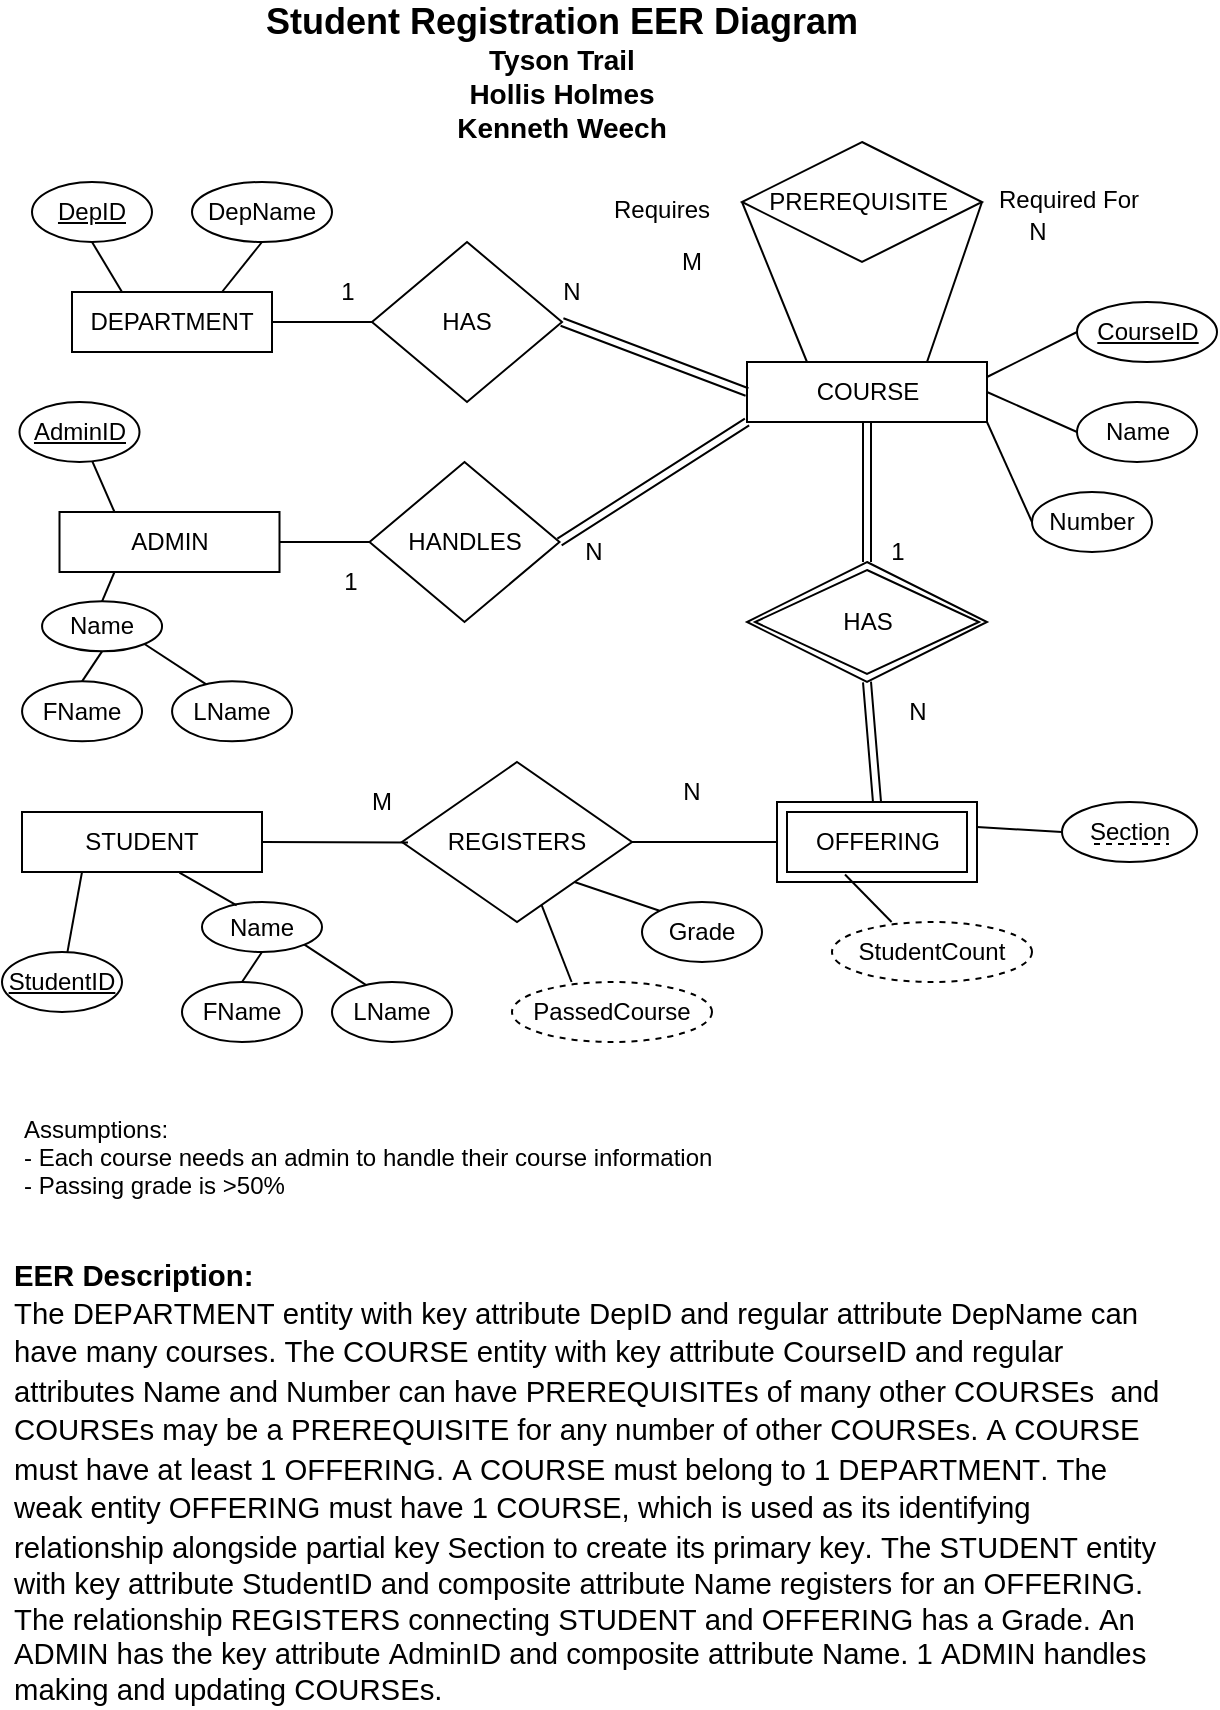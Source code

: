 <mxfile version="20.3.0" type="device"><diagram id="Jwyi4W7dqsdxZ-hLe8Ct" name="Page-1"><mxGraphModel dx="1414" dy="985" grid="1" gridSize="10" guides="1" tooltips="1" connect="1" arrows="1" fold="1" page="1" pageScale="1" pageWidth="850" pageHeight="1100" math="0" shadow="0"><root><mxCell id="0"/><mxCell id="1" parent="0"/><mxCell id="THnXxhQ0MhFMHhrLHTMq-2" value="STUDENT" style="rounded=0;whiteSpace=wrap;html=1;" parent="1" vertex="1"><mxGeometry x="140" y="465" width="120" height="30" as="geometry"/></mxCell><mxCell id="THnXxhQ0MhFMHhrLHTMq-6" value="&lt;u&gt;StudentID&lt;/u&gt;" style="ellipse;whiteSpace=wrap;html=1;" parent="1" vertex="1"><mxGeometry x="130" y="535" width="60" height="30" as="geometry"/></mxCell><mxCell id="THnXxhQ0MhFMHhrLHTMq-7" value="Name" style="ellipse;whiteSpace=wrap;html=1;" parent="1" vertex="1"><mxGeometry x="230" y="510" width="60" height="25" as="geometry"/></mxCell><mxCell id="THnXxhQ0MhFMHhrLHTMq-29" value="" style="endArrow=none;html=1;rounded=0;exitX=0.25;exitY=1;exitDx=0;exitDy=0;" parent="1" source="THnXxhQ0MhFMHhrLHTMq-2" target="THnXxhQ0MhFMHhrLHTMq-6" edge="1"><mxGeometry width="50" height="50" relative="1" as="geometry"><mxPoint x="170" y="510" as="sourcePoint"/><mxPoint x="170" y="570" as="targetPoint"/></mxGeometry></mxCell><mxCell id="THnXxhQ0MhFMHhrLHTMq-30" value="" style="endArrow=none;html=1;rounded=0;exitX=0.656;exitY=1.011;exitDx=0;exitDy=0;exitPerimeter=0;entryX=0.289;entryY=0.067;entryDx=0;entryDy=0;entryPerimeter=0;" parent="1" source="THnXxhQ0MhFMHhrLHTMq-2" target="THnXxhQ0MhFMHhrLHTMq-7" edge="1"><mxGeometry width="50" height="50" relative="1" as="geometry"><mxPoint x="170" y="465" as="sourcePoint"/><mxPoint x="230" y="430" as="targetPoint"/></mxGeometry></mxCell><mxCell id="THnXxhQ0MhFMHhrLHTMq-33" value="REGISTERS" style="rhombus;whiteSpace=wrap;html=1;" parent="1" vertex="1"><mxGeometry x="330" y="440" width="115" height="80" as="geometry"/></mxCell><mxCell id="THnXxhQ0MhFMHhrLHTMq-34" value="" style="endArrow=none;html=1;rounded=0;exitX=1;exitY=0.5;exitDx=0;exitDy=0;entryX=0.026;entryY=0.503;entryDx=0;entryDy=0;entryPerimeter=0;" parent="1" source="THnXxhQ0MhFMHhrLHTMq-2" target="THnXxhQ0MhFMHhrLHTMq-33" edge="1"><mxGeometry width="50" height="50" relative="1" as="geometry"><mxPoint x="450.63" y="604.94" as="sourcePoint"/><mxPoint x="459.38" y="434.94" as="targetPoint"/></mxGeometry></mxCell><mxCell id="THnXxhQ0MhFMHhrLHTMq-35" value="" style="endArrow=none;html=1;rounded=0;exitX=1;exitY=0.5;exitDx=0;exitDy=0;entryX=0;entryY=0.5;entryDx=0;entryDy=0;" parent="1" source="THnXxhQ0MhFMHhrLHTMq-33" target="THnXxhQ0MhFMHhrLHTMq-81" edge="1"><mxGeometry width="50" height="50" relative="1" as="geometry"><mxPoint x="450.63" y="604.94" as="sourcePoint"/><mxPoint x="532.5" y="530" as="targetPoint"/></mxGeometry></mxCell><mxCell id="THnXxhQ0MhFMHhrLHTMq-65" value="M" style="text;html=1;strokeColor=none;fillColor=none;align=center;verticalAlign=middle;whiteSpace=wrap;rounded=0;" parent="1" vertex="1"><mxGeometry x="290" y="445" width="60" height="30" as="geometry"/></mxCell><mxCell id="THnXxhQ0MhFMHhrLHTMq-66" value="N" style="text;html=1;strokeColor=none;fillColor=none;align=center;verticalAlign=middle;whiteSpace=wrap;rounded=0;" parent="1" vertex="1"><mxGeometry x="445" y="440" width="60" height="30" as="geometry"/></mxCell><mxCell id="THnXxhQ0MhFMHhrLHTMq-70" value="Grade" style="ellipse;whiteSpace=wrap;html=1;" parent="1" vertex="1"><mxGeometry x="450" y="510" width="60" height="30" as="geometry"/></mxCell><mxCell id="THnXxhQ0MhFMHhrLHTMq-71" value="FName" style="ellipse;whiteSpace=wrap;html=1;" parent="1" vertex="1"><mxGeometry x="220" y="550" width="60" height="30" as="geometry"/></mxCell><mxCell id="THnXxhQ0MhFMHhrLHTMq-72" value="" style="endArrow=none;html=1;rounded=0;entryX=0.285;entryY=0.051;entryDx=0;entryDy=0;exitX=1;exitY=1;exitDx=0;exitDy=0;entryPerimeter=0;" parent="1" source="THnXxhQ0MhFMHhrLHTMq-7" target="jplh3f8KErbujoltJBJB-2" edge="1"><mxGeometry width="50" height="50" relative="1" as="geometry"><mxPoint x="240" y="560" as="sourcePoint"/><mxPoint x="260" y="605" as="targetPoint"/></mxGeometry></mxCell><mxCell id="THnXxhQ0MhFMHhrLHTMq-73" value="" style="endArrow=none;html=1;rounded=0;exitX=0.5;exitY=1;exitDx=0;exitDy=0;entryX=0.5;entryY=0;entryDx=0;entryDy=0;" parent="1" source="THnXxhQ0MhFMHhrLHTMq-7" target="THnXxhQ0MhFMHhrLHTMq-71" edge="1"><mxGeometry width="50" height="50" relative="1" as="geometry"><mxPoint x="251.9" y="575.33" as="sourcePoint"/><mxPoint x="280" y="545" as="targetPoint"/></mxGeometry></mxCell><mxCell id="THnXxhQ0MhFMHhrLHTMq-81" value="OFFERING" style="shape=ext;margin=3;double=1;whiteSpace=wrap;html=1;align=center;shadow=0;" parent="1" vertex="1"><mxGeometry x="517.5" y="460" width="100" height="40" as="geometry"/></mxCell><mxCell id="THnXxhQ0MhFMHhrLHTMq-83" value="COURSE" style="rounded=0;whiteSpace=wrap;html=1;" parent="1" vertex="1"><mxGeometry x="502.5" y="240" width="120" height="30" as="geometry"/></mxCell><mxCell id="THnXxhQ0MhFMHhrLHTMq-85" value="" style="endArrow=none;html=1;rounded=0;exitX=0.5;exitY=1;exitDx=0;exitDy=0;entryX=0.5;entryY=0;entryDx=0;entryDy=0;shape=link;" parent="1" source="THnXxhQ0MhFMHhrLHTMq-83" target="THnXxhQ0MhFMHhrLHTMq-87" edge="1"><mxGeometry width="50" height="50" relative="1" as="geometry"><mxPoint x="700" y="380.0" as="sourcePoint"/><mxPoint x="562.5" y="325.0" as="targetPoint"/></mxGeometry></mxCell><mxCell id="THnXxhQ0MhFMHhrLHTMq-86" value="" style="endArrow=none;html=1;rounded=0;exitX=0.5;exitY=1;exitDx=0;exitDy=0;entryX=0.5;entryY=0;entryDx=0;entryDy=0;shape=link;" parent="1" source="THnXxhQ0MhFMHhrLHTMq-87" target="THnXxhQ0MhFMHhrLHTMq-81" edge="1"><mxGeometry width="50" height="50" relative="1" as="geometry"><mxPoint x="562.5" y="405.0" as="sourcePoint"/><mxPoint x="572.5" y="335.0" as="targetPoint"/></mxGeometry></mxCell><mxCell id="THnXxhQ0MhFMHhrLHTMq-87" value="HAS" style="shape=rhombus;double=1;perimeter=rhombusPerimeter;whiteSpace=wrap;html=1;align=center;shadow=0;" parent="1" vertex="1"><mxGeometry x="502.5" y="340" width="120" height="60" as="geometry"/></mxCell><mxCell id="THnXxhQ0MhFMHhrLHTMq-91" value="" style="endArrow=none;html=1;rounded=0;exitX=0;exitY=0.5;exitDx=0;exitDy=0;entryX=0.25;entryY=0;entryDx=0;entryDy=0;" parent="1" source="THnXxhQ0MhFMHhrLHTMq-93" target="THnXxhQ0MhFMHhrLHTMq-83" edge="1"><mxGeometry width="50" height="50" relative="1" as="geometry"><mxPoint x="495" y="162.5" as="sourcePoint"/><mxPoint x="572.5" y="350.0" as="targetPoint"/></mxGeometry></mxCell><mxCell id="THnXxhQ0MhFMHhrLHTMq-92" value="" style="endArrow=none;html=1;rounded=0;exitX=1;exitY=0.5;exitDx=0;exitDy=0;entryX=0.75;entryY=0;entryDx=0;entryDy=0;" parent="1" source="THnXxhQ0MhFMHhrLHTMq-93" target="THnXxhQ0MhFMHhrLHTMq-83" edge="1"><mxGeometry width="50" height="50" relative="1" as="geometry"><mxPoint x="625" y="162.5" as="sourcePoint"/><mxPoint x="542.5" y="250.0" as="targetPoint"/></mxGeometry></mxCell><mxCell id="THnXxhQ0MhFMHhrLHTMq-93" value="PREREQUISITE&amp;nbsp;" style="shape=rhombus;perimeter=rhombusPerimeter;whiteSpace=wrap;html=1;align=center;shadow=0;" parent="1" vertex="1"><mxGeometry x="500" y="130" width="120" height="60" as="geometry"/></mxCell><mxCell id="THnXxhQ0MhFMHhrLHTMq-94" value="M" style="text;html=1;strokeColor=none;fillColor=none;align=center;verticalAlign=middle;whiteSpace=wrap;rounded=0;" parent="1" vertex="1"><mxGeometry x="445" y="175" width="60" height="30" as="geometry"/></mxCell><mxCell id="THnXxhQ0MhFMHhrLHTMq-95" value="N" style="text;html=1;strokeColor=none;fillColor=none;align=center;verticalAlign=middle;whiteSpace=wrap;rounded=0;" parent="1" vertex="1"><mxGeometry x="617.5" y="160" width="60" height="30" as="geometry"/></mxCell><mxCell id="THnXxhQ0MhFMHhrLHTMq-97" value="1" style="text;html=1;strokeColor=none;fillColor=none;align=center;verticalAlign=middle;whiteSpace=wrap;rounded=0;" parent="1" vertex="1"><mxGeometry x="547.5" y="320" width="60" height="30" as="geometry"/></mxCell><mxCell id="THnXxhQ0MhFMHhrLHTMq-98" value="N" style="text;html=1;strokeColor=none;fillColor=none;align=center;verticalAlign=middle;whiteSpace=wrap;rounded=0;" parent="1" vertex="1"><mxGeometry x="557.5" y="400" width="60" height="30" as="geometry"/></mxCell><mxCell id="THnXxhQ0MhFMHhrLHTMq-103" value="Number" style="ellipse;whiteSpace=wrap;html=1;" parent="1" vertex="1"><mxGeometry x="645" y="305" width="60" height="30" as="geometry"/></mxCell><mxCell id="THnXxhQ0MhFMHhrLHTMq-104" value="" style="endArrow=none;html=1;rounded=0;entryX=0;entryY=0.5;entryDx=0;entryDy=0;exitX=1;exitY=1;exitDx=0;exitDy=0;" parent="1" source="THnXxhQ0MhFMHhrLHTMq-83" target="THnXxhQ0MhFMHhrLHTMq-103" edge="1"><mxGeometry width="50" height="50" relative="1" as="geometry"><mxPoint x="622.5" y="243.45" as="sourcePoint"/><mxPoint x="443.2" y="265.0" as="targetPoint"/></mxGeometry></mxCell><mxCell id="THnXxhQ0MhFMHhrLHTMq-106" value="Name" style="ellipse;whiteSpace=wrap;html=1;" parent="1" vertex="1"><mxGeometry x="667.5" y="260" width="60" height="30" as="geometry"/></mxCell><mxCell id="THnXxhQ0MhFMHhrLHTMq-109" value="Section" style="ellipse;whiteSpace=wrap;html=1;" parent="1" vertex="1"><mxGeometry x="660" y="460" width="67.5" height="30" as="geometry"/></mxCell><mxCell id="THnXxhQ0MhFMHhrLHTMq-110" value="" style="endArrow=none;html=1;rounded=0;exitX=1;exitY=0.25;exitDx=0;exitDy=0;entryX=0;entryY=0.5;entryDx=0;entryDy=0;" parent="1" target="THnXxhQ0MhFMHhrLHTMq-109" edge="1"><mxGeometry width="50" height="50" relative="1" as="geometry"><mxPoint x="617.5" y="472.5" as="sourcePoint"/><mxPoint x="507.5" y="490.0" as="targetPoint"/></mxGeometry></mxCell><mxCell id="THnXxhQ0MhFMHhrLHTMq-115" value="" style="endArrow=none;dashed=1;html=1;rounded=0;" parent="1" edge="1"><mxGeometry width="50" height="50" relative="1" as="geometry"><mxPoint x="676" y="481" as="sourcePoint"/><mxPoint x="713.5" y="481" as="targetPoint"/><Array as="points"><mxPoint x="683.5" y="481"/><mxPoint x="693.5" y="481"/></Array></mxGeometry></mxCell><mxCell id="THnXxhQ0MhFMHhrLHTMq-118" value="Requires" style="text;strokeColor=none;fillColor=none;spacingLeft=4;spacingRight=4;overflow=hidden;rotatable=0;points=[[0,0.5],[1,0.5]];portConstraint=eastwest;fontSize=12;shadow=0;" parent="1" vertex="1"><mxGeometry x="430" y="150" width="72.5" height="30" as="geometry"/></mxCell><mxCell id="THnXxhQ0MhFMHhrLHTMq-119" value="Required For" style="text;strokeColor=none;fillColor=none;spacingLeft=4;spacingRight=4;overflow=hidden;rotatable=0;points=[[0,0.5],[1,0.5]];portConstraint=eastwest;fontSize=12;shadow=0;" parent="1" vertex="1"><mxGeometry x="622.5" y="145" width="82.5" height="30" as="geometry"/></mxCell><mxCell id="THnXxhQ0MhFMHhrLHTMq-124" value="" style="endArrow=none;html=1;rounded=0;entryX=1;entryY=0.5;entryDx=0;entryDy=0;exitX=0;exitY=0.5;exitDx=0;exitDy=0;" parent="1" source="THnXxhQ0MhFMHhrLHTMq-106" target="THnXxhQ0MhFMHhrLHTMq-83" edge="1"><mxGeometry width="50" height="50" relative="1" as="geometry"><mxPoint x="657.5" y="275" as="sourcePoint"/><mxPoint x="750.0" y="235" as="targetPoint"/></mxGeometry></mxCell><mxCell id="THnXxhQ0MhFMHhrLHTMq-128" value="Assumptions:&#10;- Each course needs an admin to handle their course information&#10;- Passing grade is &gt;50%" style="text;strokeColor=none;fillColor=none;spacingLeft=4;spacingRight=4;overflow=hidden;rotatable=0;points=[[0,0.5],[1,0.5]];portConstraint=eastwest;fontSize=12;shadow=0;" parent="1" vertex="1"><mxGeometry x="135" y="610" width="410" height="60" as="geometry"/></mxCell><mxCell id="Iq12oQL9o-DvDUfT1R10-2" value="DEPARTMENT" style="rounded=0;whiteSpace=wrap;html=1;" parent="1" vertex="1"><mxGeometry x="165" y="205" width="100" height="30" as="geometry"/></mxCell><mxCell id="Iq12oQL9o-DvDUfT1R10-3" value="HAS" style="rhombus;whiteSpace=wrap;html=1;" parent="1" vertex="1"><mxGeometry x="315" y="180" width="95" height="80" as="geometry"/></mxCell><mxCell id="Iq12oQL9o-DvDUfT1R10-5" value="" style="endArrow=none;html=1;rounded=0;exitX=1;exitY=0.5;exitDx=0;exitDy=0;" parent="1" source="Iq12oQL9o-DvDUfT1R10-2" target="Iq12oQL9o-DvDUfT1R10-3" edge="1"><mxGeometry width="50" height="50" relative="1" as="geometry"><mxPoint x="365" y="355" as="sourcePoint"/><mxPoint x="415" y="305" as="targetPoint"/></mxGeometry></mxCell><mxCell id="Iq12oQL9o-DvDUfT1R10-16" value="" style="endArrow=none;html=1;rounded=0;exitX=0;exitY=0.5;exitDx=0;exitDy=0;entryX=1;entryY=0.5;entryDx=0;entryDy=0;shape=link;" parent="1" source="THnXxhQ0MhFMHhrLHTMq-83" target="Iq12oQL9o-DvDUfT1R10-3" edge="1"><mxGeometry width="50" height="50" relative="1" as="geometry"><mxPoint x="460" y="270" as="sourcePoint"/><mxPoint x="460" y="340" as="targetPoint"/></mxGeometry></mxCell><mxCell id="Iq12oQL9o-DvDUfT1R10-18" value="N" style="text;html=1;strokeColor=none;fillColor=none;align=center;verticalAlign=middle;whiteSpace=wrap;rounded=0;" parent="1" vertex="1"><mxGeometry x="385" y="190" width="60" height="30" as="geometry"/></mxCell><mxCell id="Iq12oQL9o-DvDUfT1R10-19" value="1" style="text;html=1;strokeColor=none;fillColor=none;align=center;verticalAlign=middle;whiteSpace=wrap;rounded=0;" parent="1" vertex="1"><mxGeometry x="272.5" y="190" width="60" height="30" as="geometry"/></mxCell><mxCell id="Iq12oQL9o-DvDUfT1R10-20" value="DepName" style="ellipse;whiteSpace=wrap;html=1;" parent="1" vertex="1"><mxGeometry x="225" y="150" width="70" height="30" as="geometry"/></mxCell><mxCell id="Iq12oQL9o-DvDUfT1R10-21" value="" style="endArrow=none;html=1;rounded=0;exitX=0.75;exitY=0;exitDx=0;exitDy=0;entryX=0.5;entryY=1;entryDx=0;entryDy=0;" parent="1" source="Iq12oQL9o-DvDUfT1R10-2" target="Iq12oQL9o-DvDUfT1R10-20" edge="1"><mxGeometry width="50" height="50" relative="1" as="geometry"><mxPoint x="225" y="200" as="sourcePoint"/><mxPoint x="13.75" y="170.0" as="targetPoint"/></mxGeometry></mxCell><mxCell id="Iq12oQL9o-DvDUfT1R10-24" value="&lt;u&gt;DepID&lt;/u&gt;" style="ellipse;whiteSpace=wrap;html=1;" parent="1" vertex="1"><mxGeometry x="145" y="150" width="60" height="30" as="geometry"/></mxCell><mxCell id="Iq12oQL9o-DvDUfT1R10-35" value="" style="endArrow=none;html=1;rounded=0;entryX=0.5;entryY=1;entryDx=0;entryDy=0;exitX=0.25;exitY=0;exitDx=0;exitDy=0;" parent="1" source="Iq12oQL9o-DvDUfT1R10-2" target="Iq12oQL9o-DvDUfT1R10-24" edge="1"><mxGeometry width="50" height="50" relative="1" as="geometry"><mxPoint x="325" y="315" as="sourcePoint"/><mxPoint x="375" y="265" as="targetPoint"/></mxGeometry></mxCell><mxCell id="Iq12oQL9o-DvDUfT1R10-41" value="StudentCount" style="ellipse;whiteSpace=wrap;html=1;dashed=1;" parent="1" vertex="1"><mxGeometry x="545" y="520" width="100" height="30" as="geometry"/></mxCell><mxCell id="Iq12oQL9o-DvDUfT1R10-43" value="ADMIN" style="rounded=0;whiteSpace=wrap;html=1;" parent="1" vertex="1"><mxGeometry x="158.75" y="315" width="110" height="30" as="geometry"/></mxCell><mxCell id="Iq12oQL9o-DvDUfT1R10-44" value="HANDLES" style="rhombus;whiteSpace=wrap;html=1;" parent="1" vertex="1"><mxGeometry x="313.75" y="290" width="95" height="80" as="geometry"/></mxCell><mxCell id="Iq12oQL9o-DvDUfT1R10-47" value="" style="endArrow=none;html=1;rounded=0;entryX=0;entryY=0.5;entryDx=0;entryDy=0;exitX=1;exitY=0.5;exitDx=0;exitDy=0;" parent="1" source="Iq12oQL9o-DvDUfT1R10-43" target="Iq12oQL9o-DvDUfT1R10-44" edge="1"><mxGeometry width="50" height="50" relative="1" as="geometry"><mxPoint x="433.75" y="340" as="sourcePoint"/><mxPoint x="511.25" y="260" as="targetPoint"/></mxGeometry></mxCell><mxCell id="Iq12oQL9o-DvDUfT1R10-49" value="" style="endArrow=none;html=1;rounded=0;exitX=0;exitY=1;exitDx=0;exitDy=0;entryX=1;entryY=0.5;entryDx=0;entryDy=0;shape=link;" parent="1" source="THnXxhQ0MhFMHhrLHTMq-83" target="Iq12oQL9o-DvDUfT1R10-44" edge="1"><mxGeometry width="50" height="50" relative="1" as="geometry"><mxPoint x="485" y="285" as="sourcePoint"/><mxPoint x="490" y="345" as="targetPoint"/></mxGeometry></mxCell><mxCell id="Iq12oQL9o-DvDUfT1R10-50" value="N" style="text;html=1;strokeColor=none;fillColor=none;align=center;verticalAlign=middle;whiteSpace=wrap;rounded=0;" parent="1" vertex="1"><mxGeometry x="396.25" y="320" width="60" height="30" as="geometry"/></mxCell><mxCell id="Iq12oQL9o-DvDUfT1R10-51" value="1" style="text;html=1;align=center;verticalAlign=middle;resizable=0;points=[];autosize=1;strokeColor=none;fillColor=none;" parent="1" vertex="1"><mxGeometry x="288.75" y="335" width="30" height="30" as="geometry"/></mxCell><mxCell id="Iq12oQL9o-DvDUfT1R10-55" value="&lt;u&gt;AdminID&lt;/u&gt;" style="ellipse;whiteSpace=wrap;html=1;" parent="1" vertex="1"><mxGeometry x="138.75" y="260" width="60" height="30" as="geometry"/></mxCell><mxCell id="Iq12oQL9o-DvDUfT1R10-56" value="" style="endArrow=none;html=1;rounded=0;exitX=0.25;exitY=0;exitDx=0;exitDy=0;" parent="1" source="Iq12oQL9o-DvDUfT1R10-43" target="Iq12oQL9o-DvDUfT1R10-55" edge="1"><mxGeometry width="50" height="50" relative="1" as="geometry"><mxPoint x="183.75" y="315" as="sourcePoint"/><mxPoint x="368.75" y="375" as="targetPoint"/></mxGeometry></mxCell><mxCell id="Iq12oQL9o-DvDUfT1R10-57" value="&lt;u&gt;CourseID&lt;/u&gt;" style="ellipse;whiteSpace=wrap;html=1;" parent="1" vertex="1"><mxGeometry x="667.5" y="210" width="70" height="30" as="geometry"/></mxCell><mxCell id="Iq12oQL9o-DvDUfT1R10-58" value="" style="endArrow=none;html=1;rounded=0;entryX=1;entryY=0.25;entryDx=0;entryDy=0;exitX=0;exitY=0.5;exitDx=0;exitDy=0;" parent="1" source="Iq12oQL9o-DvDUfT1R10-57" target="THnXxhQ0MhFMHhrLHTMq-83" edge="1"><mxGeometry width="50" height="50" relative="1" as="geometry"><mxPoint x="715.211" y="214.519" as="sourcePoint"/><mxPoint x="631.25" y="215" as="targetPoint"/></mxGeometry></mxCell><mxCell id="jplh3f8KErbujoltJBJB-1" value="" style="endArrow=none;html=1;rounded=0;exitX=0.34;exitY=0.907;exitDx=0;exitDy=0;entryX=0.298;entryY=0;entryDx=0;entryDy=0;entryPerimeter=0;exitPerimeter=0;" edge="1" parent="1" source="THnXxhQ0MhFMHhrLHTMq-81" target="Iq12oQL9o-DvDUfT1R10-41"><mxGeometry width="50" height="50" relative="1" as="geometry"><mxPoint x="228.72" y="505.33" as="sourcePoint"/><mxPoint x="257.34" y="521.675" as="targetPoint"/></mxGeometry></mxCell><mxCell id="jplh3f8KErbujoltJBJB-2" value="LName" style="ellipse;whiteSpace=wrap;html=1;" vertex="1" parent="1"><mxGeometry x="295" y="550" width="60" height="30" as="geometry"/></mxCell><mxCell id="jplh3f8KErbujoltJBJB-3" value="" style="endArrow=none;html=1;rounded=0;entryX=0;entryY=0;entryDx=0;entryDy=0;exitX=1;exitY=1;exitDx=0;exitDy=0;" edge="1" parent="1" source="THnXxhQ0MhFMHhrLHTMq-33" target="THnXxhQ0MhFMHhrLHTMq-70"><mxGeometry width="50" height="50" relative="1" as="geometry"><mxPoint x="291.828" y="541.075" as="sourcePoint"/><mxPoint x="327.1" y="571.53" as="targetPoint"/></mxGeometry></mxCell><mxCell id="jplh3f8KErbujoltJBJB-4" value="Name" style="ellipse;whiteSpace=wrap;html=1;" vertex="1" parent="1"><mxGeometry x="150.03" y="359.67" width="60" height="25" as="geometry"/></mxCell><mxCell id="jplh3f8KErbujoltJBJB-5" value="" style="endArrow=none;html=1;rounded=0;exitX=0.25;exitY=1;exitDx=0;exitDy=0;entryX=0.5;entryY=0;entryDx=0;entryDy=0;" edge="1" parent="1" target="jplh3f8KErbujoltJBJB-4" source="Iq12oQL9o-DvDUfT1R10-43"><mxGeometry width="50" height="50" relative="1" as="geometry"><mxPoint x="138.75" y="345.0" as="sourcePoint"/><mxPoint x="150.03" y="279.67" as="targetPoint"/></mxGeometry></mxCell><mxCell id="jplh3f8KErbujoltJBJB-6" value="FName" style="ellipse;whiteSpace=wrap;html=1;" vertex="1" parent="1"><mxGeometry x="140.03" y="399.67" width="60" height="30" as="geometry"/></mxCell><mxCell id="jplh3f8KErbujoltJBJB-7" value="" style="endArrow=none;html=1;rounded=0;entryX=0.285;entryY=0.051;entryDx=0;entryDy=0;exitX=1;exitY=1;exitDx=0;exitDy=0;entryPerimeter=0;" edge="1" parent="1" source="jplh3f8KErbujoltJBJB-4" target="jplh3f8KErbujoltJBJB-9"><mxGeometry width="50" height="50" relative="1" as="geometry"><mxPoint x="160.03" y="409.67" as="sourcePoint"/><mxPoint x="180.03" y="454.67" as="targetPoint"/></mxGeometry></mxCell><mxCell id="jplh3f8KErbujoltJBJB-8" value="" style="endArrow=none;html=1;rounded=0;exitX=0.5;exitY=1;exitDx=0;exitDy=0;entryX=0.5;entryY=0;entryDx=0;entryDy=0;" edge="1" parent="1" source="jplh3f8KErbujoltJBJB-4" target="jplh3f8KErbujoltJBJB-6"><mxGeometry width="50" height="50" relative="1" as="geometry"><mxPoint x="171.93" y="425.0" as="sourcePoint"/><mxPoint x="200.03" y="394.67" as="targetPoint"/></mxGeometry></mxCell><mxCell id="jplh3f8KErbujoltJBJB-9" value="LName" style="ellipse;whiteSpace=wrap;html=1;" vertex="1" parent="1"><mxGeometry x="215.03" y="399.67" width="60" height="30" as="geometry"/></mxCell><mxCell id="jplh3f8KErbujoltJBJB-11" value="PassedCourse" style="ellipse;whiteSpace=wrap;html=1;dashed=1;" vertex="1" parent="1"><mxGeometry x="385" y="550" width="100" height="30" as="geometry"/></mxCell><mxCell id="jplh3f8KErbujoltJBJB-12" value="" style="endArrow=none;html=1;rounded=0;entryX=0.298;entryY=0;entryDx=0;entryDy=0;entryPerimeter=0;" edge="1" parent="1" target="jplh3f8KErbujoltJBJB-11" source="THnXxhQ0MhFMHhrLHTMq-33"><mxGeometry width="50" height="50" relative="1" as="geometry"><mxPoint x="381.5" y="550" as="sourcePoint"/><mxPoint x="87.34" y="575.395" as="targetPoint"/></mxGeometry></mxCell><mxCell id="jplh3f8KErbujoltJBJB-14" value="&lt;font style=&quot;&quot;&gt;&lt;b style=&quot;&quot;&gt;&lt;span style=&quot;font-size: 18px;&quot;&gt;Student Registration EER Diagram&lt;/span&gt;&lt;br&gt;&lt;font style=&quot;font-size: 14px;&quot;&gt;Tyson Trail&lt;br&gt;Hollis Holmes&lt;br&gt;Kenneth Weech&lt;/font&gt;&lt;br&gt;&lt;/b&gt;&lt;/font&gt;" style="text;html=1;strokeColor=none;fillColor=none;align=center;verticalAlign=middle;whiteSpace=wrap;rounded=0;" vertex="1" parent="1"><mxGeometry x="230" y="80" width="360" height="30" as="geometry"/></mxCell><mxCell id="jplh3f8KErbujoltJBJB-15" value="&lt;div style=&quot;margin: 0px; padding: 0px; user-select: text; -webkit-user-drag: none; -webkit-tap-highlight-color: transparent; overflow: visible; cursor: text; clear: both; position: relative; direction: ltr; font-family: &amp;quot;Segoe UI&amp;quot;, &amp;quot;Segoe UI Web&amp;quot;, Arial, Verdana, sans-serif; text-align: start; background-color: rgb(255, 255, 255);&quot; class=&quot;OutlineElement Ltr SCXW146864837 BCX0&quot;&gt;&lt;p style=&quot;margin: 0px; padding: 0px; user-select: text; -webkit-user-drag: none; -webkit-tap-highlight-color: transparent; overflow-wrap: break-word; vertical-align: baseline; font-kerning: none; background-color: transparent; color: windowtext;&quot; class=&quot;Paragraph SCXW146864837 BCX0&quot;&gt;&lt;b&gt;&lt;span style=&quot;margin: 0px; padding: 0px; user-select: text; -webkit-user-drag: none; -webkit-tap-highlight-color: transparent; font-variant-ligatures: none !important; font-size: 11pt; line-height: 19.425px; font-family: Calibri, Calibri_EmbeddedFont, Calibri_MSFontService, sans-serif;&quot; class=&quot;TextRun SCXW146864837 BCX0&quot; lang=&quot;EN-US&quot; data-contrast=&quot;auto&quot;&gt;EER Description:&lt;/span&gt;&lt;span style=&quot;margin: 0px; padding: 0px; user-select: text; -webkit-user-drag: none; -webkit-tap-highlight-color: transparent; font-size: 11pt; line-height: 19.425px; font-family: Calibri, Calibri_EmbeddedFont, Calibri_MSFontService, sans-serif;&quot; data-ccp-props=&quot;{&amp;quot;201341983&amp;quot;:0,&amp;quot;335559739&amp;quot;:160,&amp;quot;335559740&amp;quot;:259}&quot; class=&quot;EOP SCXW146864837 BCX0&quot;&gt;&amp;nbsp;&lt;/span&gt;&lt;/b&gt;&lt;/p&gt;&lt;/div&gt;&lt;div style=&quot;margin: 0px; padding: 0px; user-select: text; -webkit-user-drag: none; -webkit-tap-highlight-color: transparent; overflow: visible; cursor: text; clear: both; position: relative; direction: ltr; font-family: &amp;quot;Segoe UI&amp;quot;, &amp;quot;Segoe UI Web&amp;quot;, Arial, Verdana, sans-serif; text-align: start; background-color: rgb(255, 255, 255);&quot; class=&quot;OutlineElement Ltr SCXW146864837 BCX0&quot;&gt;&lt;p style=&quot;margin: 0px; padding: 0px; user-select: text; -webkit-user-drag: none; -webkit-tap-highlight-color: transparent; overflow-wrap: break-word; vertical-align: baseline; font-kerning: none; background-color: transparent; color: windowtext;&quot; class=&quot;Paragraph SCXW146864837 BCX0&quot;&gt;&lt;span style=&quot;margin: 0px; padding: 0px; user-select: text; -webkit-user-drag: none; -webkit-tap-highlight-color: transparent; font-variant-ligatures: none !important; font-size: 11pt; line-height: 19.425px; font-family: Calibri, Calibri_EmbeddedFont, Calibri_MSFontService, sans-serif;&quot; class=&quot;TextRun SCXW146864837 BCX0&quot; lang=&quot;EN-US&quot; data-contrast=&quot;auto&quot;&gt;&lt;span style=&quot;margin: 0px; padding: 0px; user-select: text; -webkit-user-drag: none; -webkit-tap-highlight-color: transparent;&quot; class=&quot;NormalTextRun SCXW146864837 BCX0&quot;&gt;The DEPARTMENT entity with key attribute DepID and regular attribute DepName can have many courses. The COURSE entity&lt;/span&gt;&lt;span style=&quot;margin: 0px; padding: 0px; user-select: text; -webkit-user-drag: none; -webkit-tap-highlight-color: transparent;&quot; class=&quot;NormalTextRun SCXW146864837 BCX0&quot;&gt; with key attribute CourseID and regular attributes Name and Number&lt;/span&gt;&lt;span style=&quot;margin: 0px; padding: 0px; user-select: text; -webkit-user-drag: none; -webkit-tap-highlight-color: transparent;&quot; class=&quot;NormalTextRun SCXW146864837 BCX0&quot;&gt;&amp;nbsp;can have PREREQUISITEs of many&lt;/span&gt;&lt;span style=&quot;margin: 0px; padding: 0px; user-select: text; -webkit-user-drag: none; -webkit-tap-highlight-color: transparent;&quot; class=&quot;NormalTextRun SCXW146864837 BCX0&quot;&gt;&amp;nbsp;other &lt;/span&gt;&lt;span style=&quot;margin: 0px; padding: 0px; user-select: text; -webkit-user-drag: none; -webkit-tap-highlight-color: transparent;&quot; class=&quot;NormalTextRun SCXW146864837 BCX0&quot;&gt;COURSEs&amp;nbsp; and COURSEs may be a PREREQUISITE for&lt;/span&gt;&lt;span style=&quot;margin: 0px; padding: 0px; user-select: text; -webkit-user-drag: none; -webkit-tap-highlight-color: transparent;&quot; class=&quot;NormalTextRun SCXW146864837 BCX0&quot;&gt; any number of other COURSEs. &lt;/span&gt;&lt;span style=&quot;margin: 0px; padding: 0px; user-select: text; -webkit-user-drag: none; -webkit-tap-highlight-color: transparent;&quot; class=&quot;NormalTextRun SCXW146864837 BCX0&quot;&gt;A COURSE must have at least 1 &lt;/span&gt;&lt;span style=&quot;margin: 0px; padding: 0px; user-select: text; -webkit-user-drag: none; -webkit-tap-highlight-color: transparent;&quot; class=&quot;NormalTextRun SCXW146864837 BCX0&quot;&gt;OFFERING.&lt;/span&gt;&lt;span style=&quot;margin: 0px; padding: 0px; user-select: text; -webkit-user-drag: none; -webkit-tap-highlight-color: transparent;&quot; class=&quot;NormalTextRun SCXW146864837 BCX0&quot;&gt;&amp;nbsp;A COURSE must belong to 1 DEPARTMENT.&amp;nbsp;&lt;/span&gt;&lt;span style=&quot;margin: 0px; padding: 0px; user-select: text; -webkit-user-drag: none; -webkit-tap-highlight-color: transparent;&quot; class=&quot;NormalTextRun SCXW146864837 BCX0&quot;&gt;The weak entity OFFERING&amp;nbsp;&lt;/span&gt;&lt;span style=&quot;margin: 0px; padding: 0px; user-select: text; -webkit-user-drag: none; -webkit-tap-highlight-color: transparent;&quot; class=&quot;NormalTextRun SCXW146864837 BCX0&quot;&gt;must have&lt;/span&gt;&lt;span style=&quot;margin: 0px; padding: 0px; user-select: text; -webkit-user-drag: none; -webkit-tap-highlight-color: transparent;&quot; class=&quot;NormalTextRun SCXW146864837 BCX0&quot;&gt; 1 COURSE, which is used as its&amp;nbsp;&lt;/span&gt;&lt;/span&gt;&lt;span style=&quot;font-family: Calibri, Calibri_EmbeddedFont, Calibri_MSFontService, sans-serif; font-size: 14.667px; font-variant-ligatures: none;&quot;&gt;identifying relationship alongside&amp;nbsp;&lt;/span&gt;&lt;span style=&quot;background-color: transparent; color: windowtext; margin: 0px; padding: 0px; user-select: text; -webkit-user-drag: none; -webkit-tap-highlight-color: transparent; font-size: 11pt; line-height: 19.425px; font-family: Calibri, Calibri_EmbeddedFont, Calibri_MSFontService, sans-serif; font-variant-ligatures: none !important;&quot; class=&quot;TextRun SCXW146864837 BCX0&quot; lang=&quot;EN-US&quot; data-contrast=&quot;auto&quot;&gt;&lt;span style=&quot;margin: 0px; padding: 0px; user-select: text; -webkit-user-drag: none; -webkit-tap-highlight-color: transparent;&quot; class=&quot;NormalTextRun SCXW146864837 BCX0&quot;&gt;partial key S&lt;/span&gt;&lt;/span&gt;&lt;span style=&quot;background-color: transparent; color: windowtext; font-family: Calibri, Calibri_EmbeddedFont, Calibri_MSFontService, sans-serif; font-size: 14.667px; font-variant-ligatures: none; margin: 0px; padding: 0px; user-select: text; -webkit-user-drag: none; -webkit-tap-highlight-color: transparent;&quot; class=&quot;NormalTextRun SCXW146864837 BCX0&quot;&gt;e&lt;/span&gt;&lt;span style=&quot;background-color: transparent; color: windowtext; font-family: Calibri, Calibri_EmbeddedFont, Calibri_MSFontService, sans-serif; font-size: 14.667px; font-variant-ligatures: none; margin: 0px; padding: 0px; user-select: text; -webkit-user-drag: none; -webkit-tap-highlight-color: transparent;&quot; class=&quot;NormalTextRun SCXW146864837 BCX0&quot;&gt;ction&lt;/span&gt;&lt;span style=&quot;background-color: transparent; color: windowtext; font-family: Calibri, Calibri_EmbeddedFont, Calibri_MSFontService, sans-serif; font-size: 11pt; font-variant-ligatures: none; margin: 0px; padding: 0px; user-select: text; -webkit-user-drag: none; -webkit-tap-highlight-color: transparent;&quot; class=&quot;NormalTextRun SCXW146864837 BCX0&quot;&gt;&amp;nbsp;to create its primary key&lt;/span&gt;&lt;span style=&quot;background-color: transparent; color: windowtext; font-family: Calibri, Calibri_EmbeddedFont, Calibri_MSFontService, sans-serif; font-size: 11pt; font-variant-ligatures: none; margin: 0px; padding: 0px; user-select: text; -webkit-user-drag: none; -webkit-tap-highlight-color: transparent;&quot; class=&quot;NormalTextRun SCXW146864837 BCX0&quot;&gt;. &lt;/span&gt;&lt;span style=&quot;background-color: transparent; color: windowtext; font-family: Calibri, Calibri_EmbeddedFont, Calibri_MSFontService, sans-serif; font-size: 11pt; font-variant-ligatures: none; margin: 0px; padding: 0px; user-select: text; -webkit-user-drag: none; -webkit-tap-highlight-color: transparent;&quot; class=&quot;NormalTextRun SCXW146864837 BCX0&quot;&gt;The STUDENT&amp;nbsp;&lt;/span&gt;&lt;span style=&quot;background-color: transparent; color: windowtext; font-family: Calibri, Calibri_EmbeddedFont, Calibri_MSFontService, sans-serif; font-size: 11pt; font-variant-ligatures: none; margin: 0px; padding: 0px; user-select: text; -webkit-user-drag: none; -webkit-tap-highlight-color: transparent;&quot; class=&quot;NormalTextRun SCXW146864837 BCX0&quot;&gt;entity with &lt;/span&gt;&lt;span style=&quot;background-color: transparent; color: windowtext; font-family: Calibri, Calibri_EmbeddedFont, Calibri_MSFontService, sans-serif; font-size: 11pt; font-variant-ligatures: none; margin: 0px; padding: 0px; user-select: text; -webkit-user-drag: none; -webkit-tap-highlight-color: transparent;&quot; class=&quot;NormalTextRun SCXW146864837 BCX0&quot;&gt;key attribute StudentID&lt;/span&gt;&lt;span style=&quot;background-color: transparent; color: windowtext; font-family: Calibri, Calibri_EmbeddedFont, Calibri_MSFontService, sans-serif; font-size: 11pt; font-variant-ligatures: none; margin: 0px; padding: 0px; user-select: text; -webkit-user-drag: none; -webkit-tap-highlight-color: transparent;&quot; class=&quot;NormalTextRun SCXW146864837 BCX0&quot;&gt; &lt;/span&gt;&lt;span style=&quot;background-color: transparent; color: windowtext; font-family: Calibri, Calibri_EmbeddedFont, Calibri_MSFontService, sans-serif; font-size: 11pt; font-variant-ligatures: none; margin: 0px; padding: 0px; user-select: text; -webkit-user-drag: none; -webkit-tap-highlight-color: transparent;&quot; class=&quot;NormalTextRun SCXW146864837 BCX0&quot;&gt;and composite &lt;/span&gt;&lt;span style=&quot;background-color: transparent; color: windowtext; font-family: Calibri, Calibri_EmbeddedFont, Calibri_MSFontService, sans-serif; font-size: 11pt; font-variant-ligatures: none; margin: 0px; padding: 0px; user-select: text; -webkit-user-drag: none; -webkit-tap-highlight-color: transparent;&quot; class=&quot;NormalTextRun SCXW146864837 BCX0&quot;&gt;attribute Name&amp;nbsp;&lt;/span&gt;&lt;span style=&quot;background-color: transparent; color: windowtext; font-family: Calibri, Calibri_EmbeddedFont, Calibri_MSFontService, sans-serif; font-size: 11pt; font-variant-ligatures: none; margin: 0px; padding: 0px; user-select: text; -webkit-user-drag: none; -webkit-tap-highlight-color: transparent;&quot; class=&quot;NormalTextRun SCXW146864837 BCX0&quot;&gt;registers for an OFFERING.&lt;/span&gt;&lt;span style=&quot;background-color: transparent; color: windowtext; font-family: Calibri, Calibri_EmbeddedFont, Calibri_MSFontService, sans-serif; font-size: 11pt; font-variant-ligatures: none; margin: 0px; padding: 0px; user-select: text; -webkit-user-drag: none; -webkit-tap-highlight-color: transparent;&quot; class=&quot;NormalTextRun SCXW146864837 BCX0&quot;&gt; &lt;/span&gt;&lt;span style=&quot;background-color: transparent; color: windowtext; font-family: Calibri, Calibri_EmbeddedFont, Calibri_MSFontService, sans-serif; font-size: 11pt; font-variant-ligatures: none; margin: 0px; padding: 0px; user-select: text; -webkit-user-drag: none; -webkit-tap-highlight-color: transparent;&quot; class=&quot;NormalTextRun SCXW146864837 BCX0&quot;&gt;The relationship REGISTERS&amp;nbsp;&lt;/span&gt;&lt;span style=&quot;background-color: transparent; color: windowtext; font-family: Calibri, Calibri_EmbeddedFont, Calibri_MSFontService, sans-serif; font-size: 11pt; font-variant-ligatures: none; margin: 0px; padding: 0px; user-select: text; -webkit-user-drag: none; -webkit-tap-highlight-color: transparent;&quot; class=&quot;NormalTextRun SCXW146864837 BCX0&quot;&gt;connecting STUDENT and OFFERING has a Grade.&lt;/span&gt;&lt;span style=&quot;background-color: transparent; color: windowtext; font-family: Calibri, Calibri_EmbeddedFont, Calibri_MSFontService, sans-serif; font-size: 11pt; font-variant-ligatures: none; margin: 0px; padding: 0px; user-select: text; -webkit-user-drag: none; -webkit-tap-highlight-color: transparent;&quot; class=&quot;NormalTextRun SCXW146864837 BCX0&quot;&gt;&amp;nbsp;An ADMIN has the key attribute AdminID and composite attribute Name. 1 ADMIN handles making and updating COURSEs.&lt;/span&gt;&lt;/p&gt;&lt;/div&gt;" style="text;html=1;strokeColor=none;fillColor=none;align=center;verticalAlign=middle;whiteSpace=wrap;rounded=0;dashed=1;" vertex="1" parent="1"><mxGeometry x="135.03" y="690" width="584.97" height="220" as="geometry"/></mxCell></root></mxGraphModel></diagram></mxfile>